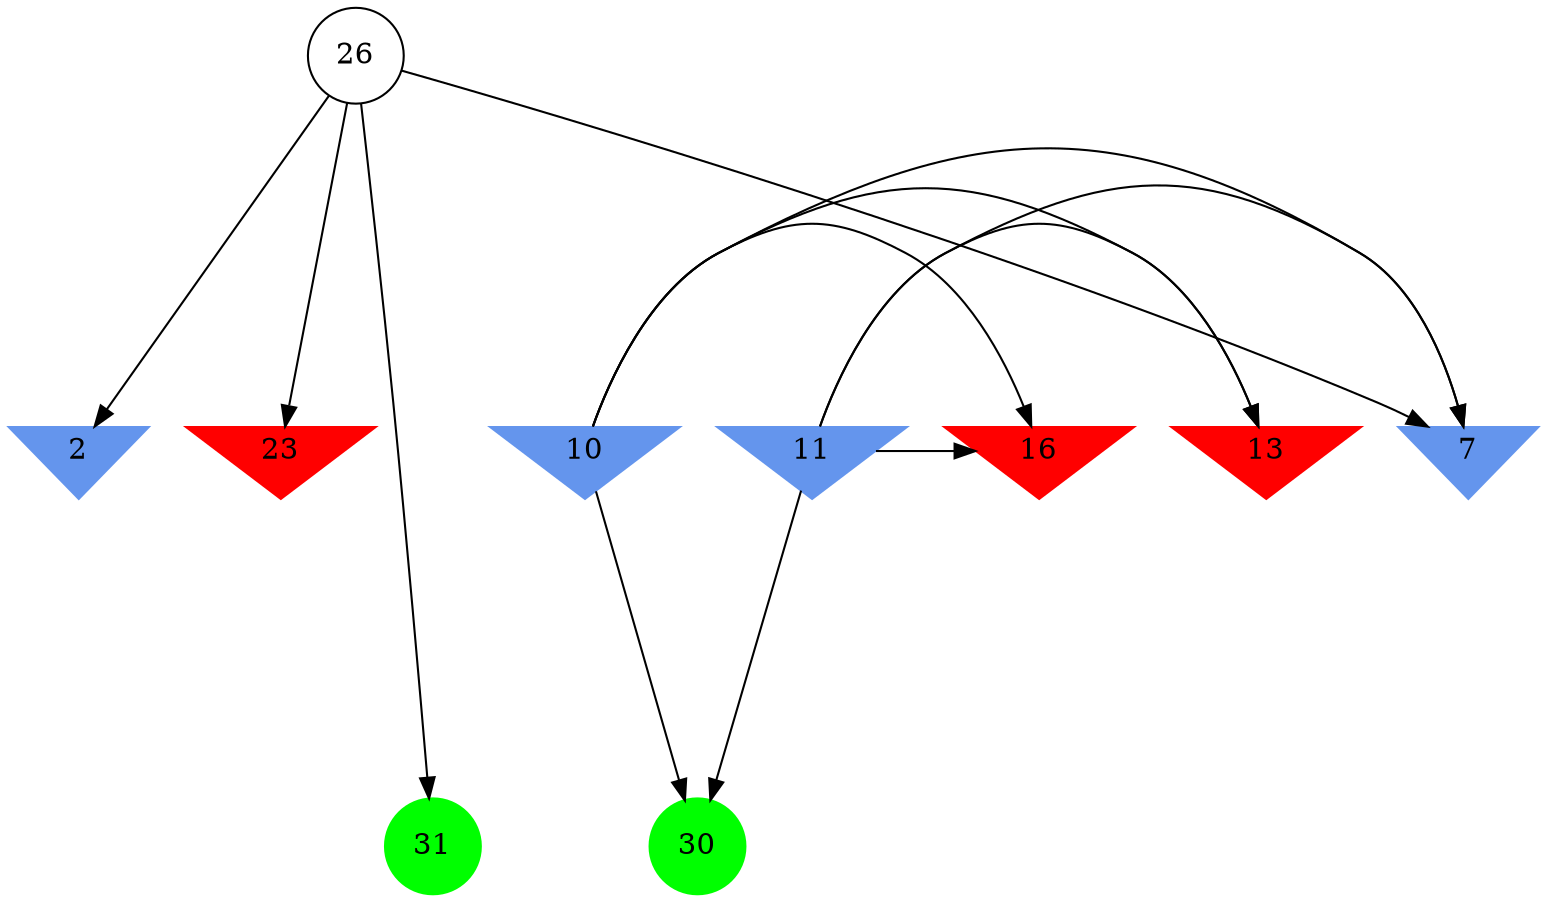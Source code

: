 digraph brain {
	ranksep=2.0;
	2 [shape=invtriangle,style=filled,color=cornflowerblue];
	7 [shape=invtriangle,style=filled,color=cornflowerblue];
	10 [shape=invtriangle,style=filled,color=cornflowerblue];
	11 [shape=invtriangle,style=filled,color=cornflowerblue];
	13 [shape=invtriangle,style=filled,color=red];
	16 [shape=invtriangle,style=filled,color=red];
	23 [shape=invtriangle,style=filled,color=red];
	26 [shape=circle,color=black];
	30 [shape=circle,style=filled,color=green];
	31 [shape=circle,style=filled,color=green];
	26	->	2;
	26	->	31;
	26	->	7;
	26	->	23;
	11	->	13;
	11	->	16;
	11	->	7;
	11	->	30;
	10	->	13;
	10	->	16;
	10	->	7;
	10	->	30;
	{ rank=same; 2; 7; 10; 11; 13; 16; 23; }
	{ rank=same; 26; }
	{ rank=same; 30; 31; }
}
